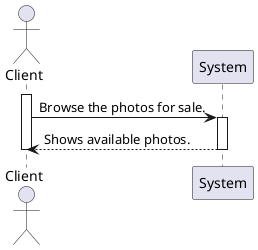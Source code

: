 @startuml ViewPurchasedPhotos

actor Client
participant System

activate Client
Client -> System: Browse the photos for sale.
activate System
System --> Client: Shows available photos.
deactivate System
deactivate Client

@enduml
